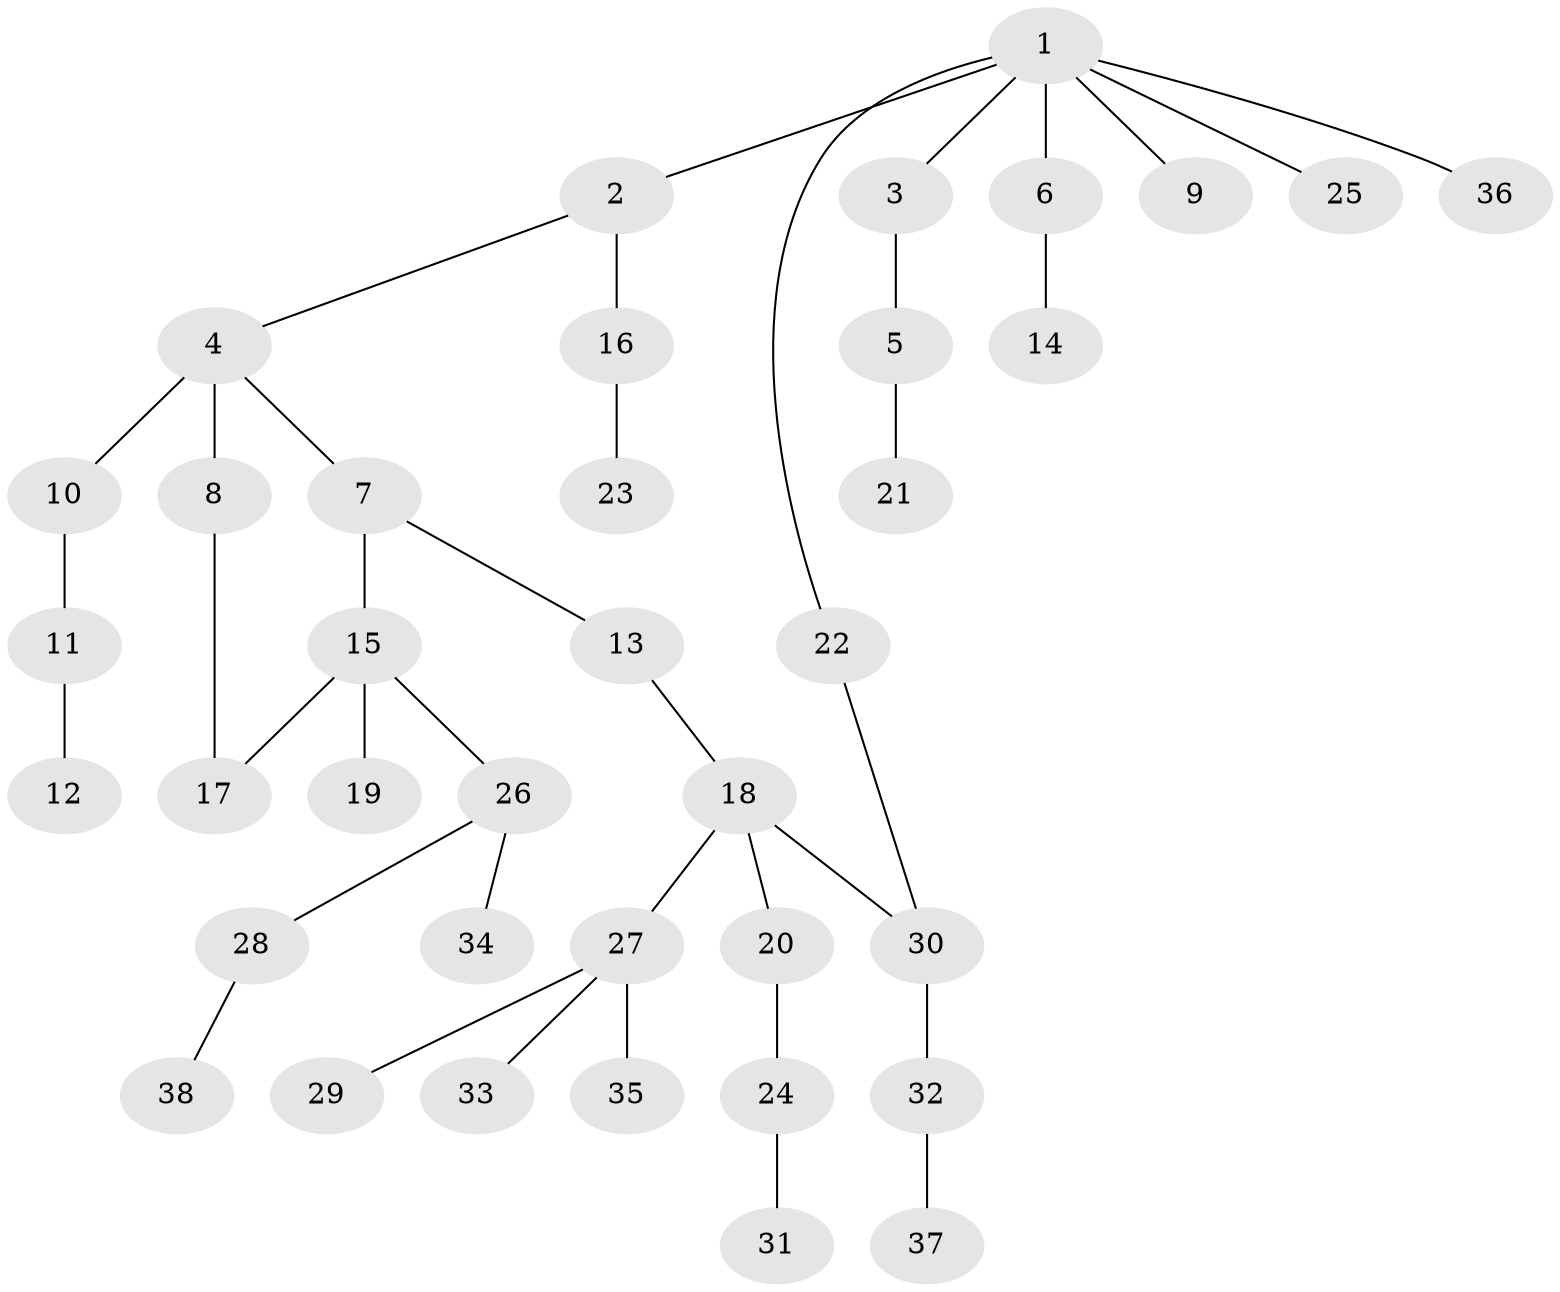 // original degree distribution, {9: 0.010638297872340425, 5: 0.05319148936170213, 4: 0.06382978723404255, 1: 0.4787234042553192, 2: 0.2872340425531915, 3: 0.09574468085106383, 6: 0.010638297872340425}
// Generated by graph-tools (version 1.1) at 2025/49/03/04/25 22:49:06]
// undirected, 38 vertices, 39 edges
graph export_dot {
  node [color=gray90,style=filled];
  1;
  2;
  3;
  4;
  5;
  6;
  7;
  8;
  9;
  10;
  11;
  12;
  13;
  14;
  15;
  16;
  17;
  18;
  19;
  20;
  21;
  22;
  23;
  24;
  25;
  26;
  27;
  28;
  29;
  30;
  31;
  32;
  33;
  34;
  35;
  36;
  37;
  38;
  1 -- 2 [weight=1.0];
  1 -- 3 [weight=1.0];
  1 -- 6 [weight=1.0];
  1 -- 9 [weight=1.0];
  1 -- 22 [weight=1.0];
  1 -- 25 [weight=1.0];
  1 -- 36 [weight=1.0];
  2 -- 4 [weight=1.0];
  2 -- 16 [weight=1.0];
  3 -- 5 [weight=3.0];
  4 -- 7 [weight=1.0];
  4 -- 8 [weight=2.0];
  4 -- 10 [weight=1.0];
  5 -- 21 [weight=1.0];
  6 -- 14 [weight=1.0];
  7 -- 13 [weight=1.0];
  7 -- 15 [weight=1.0];
  8 -- 17 [weight=1.0];
  10 -- 11 [weight=2.0];
  11 -- 12 [weight=1.0];
  13 -- 18 [weight=1.0];
  15 -- 17 [weight=1.0];
  15 -- 19 [weight=1.0];
  15 -- 26 [weight=1.0];
  16 -- 23 [weight=1.0];
  18 -- 20 [weight=1.0];
  18 -- 27 [weight=1.0];
  18 -- 30 [weight=1.0];
  20 -- 24 [weight=1.0];
  22 -- 30 [weight=1.0];
  24 -- 31 [weight=1.0];
  26 -- 28 [weight=1.0];
  26 -- 34 [weight=1.0];
  27 -- 29 [weight=1.0];
  27 -- 33 [weight=1.0];
  27 -- 35 [weight=1.0];
  28 -- 38 [weight=1.0];
  30 -- 32 [weight=2.0];
  32 -- 37 [weight=1.0];
}
